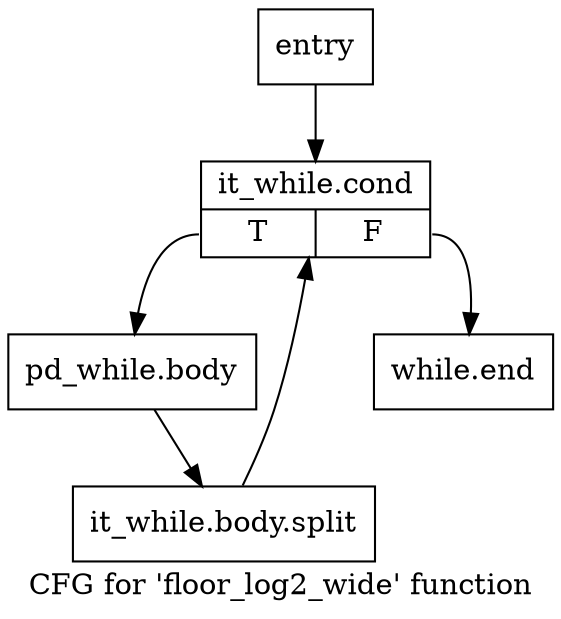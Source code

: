 digraph "CFG for 'floor_log2_wide' function" {
	label="CFG for 'floor_log2_wide' function";

	Node0x94c4680 [shape=record,label="{entry}"];
	Node0x94c4680 -> Node0x94cd100;
	Node0x94cd100 [shape=record,label="{it_while.cond|{<s0>T|<s1>F}}"];
	Node0x94cd100:s0 -> Node0x94cd150;
	Node0x94cd100:s1 -> Node0x94cd1a0;
	Node0x94cd150 [shape=record,label="{pd_while.body}"];
	Node0x94cd150 -> Node0xeb358c0;
	Node0xeb358c0 [shape=record,label="{it_while.body.split}"];
	Node0xeb358c0 -> Node0x94cd100;
	Node0x94cd1a0 [shape=record,label="{while.end}"];
}
